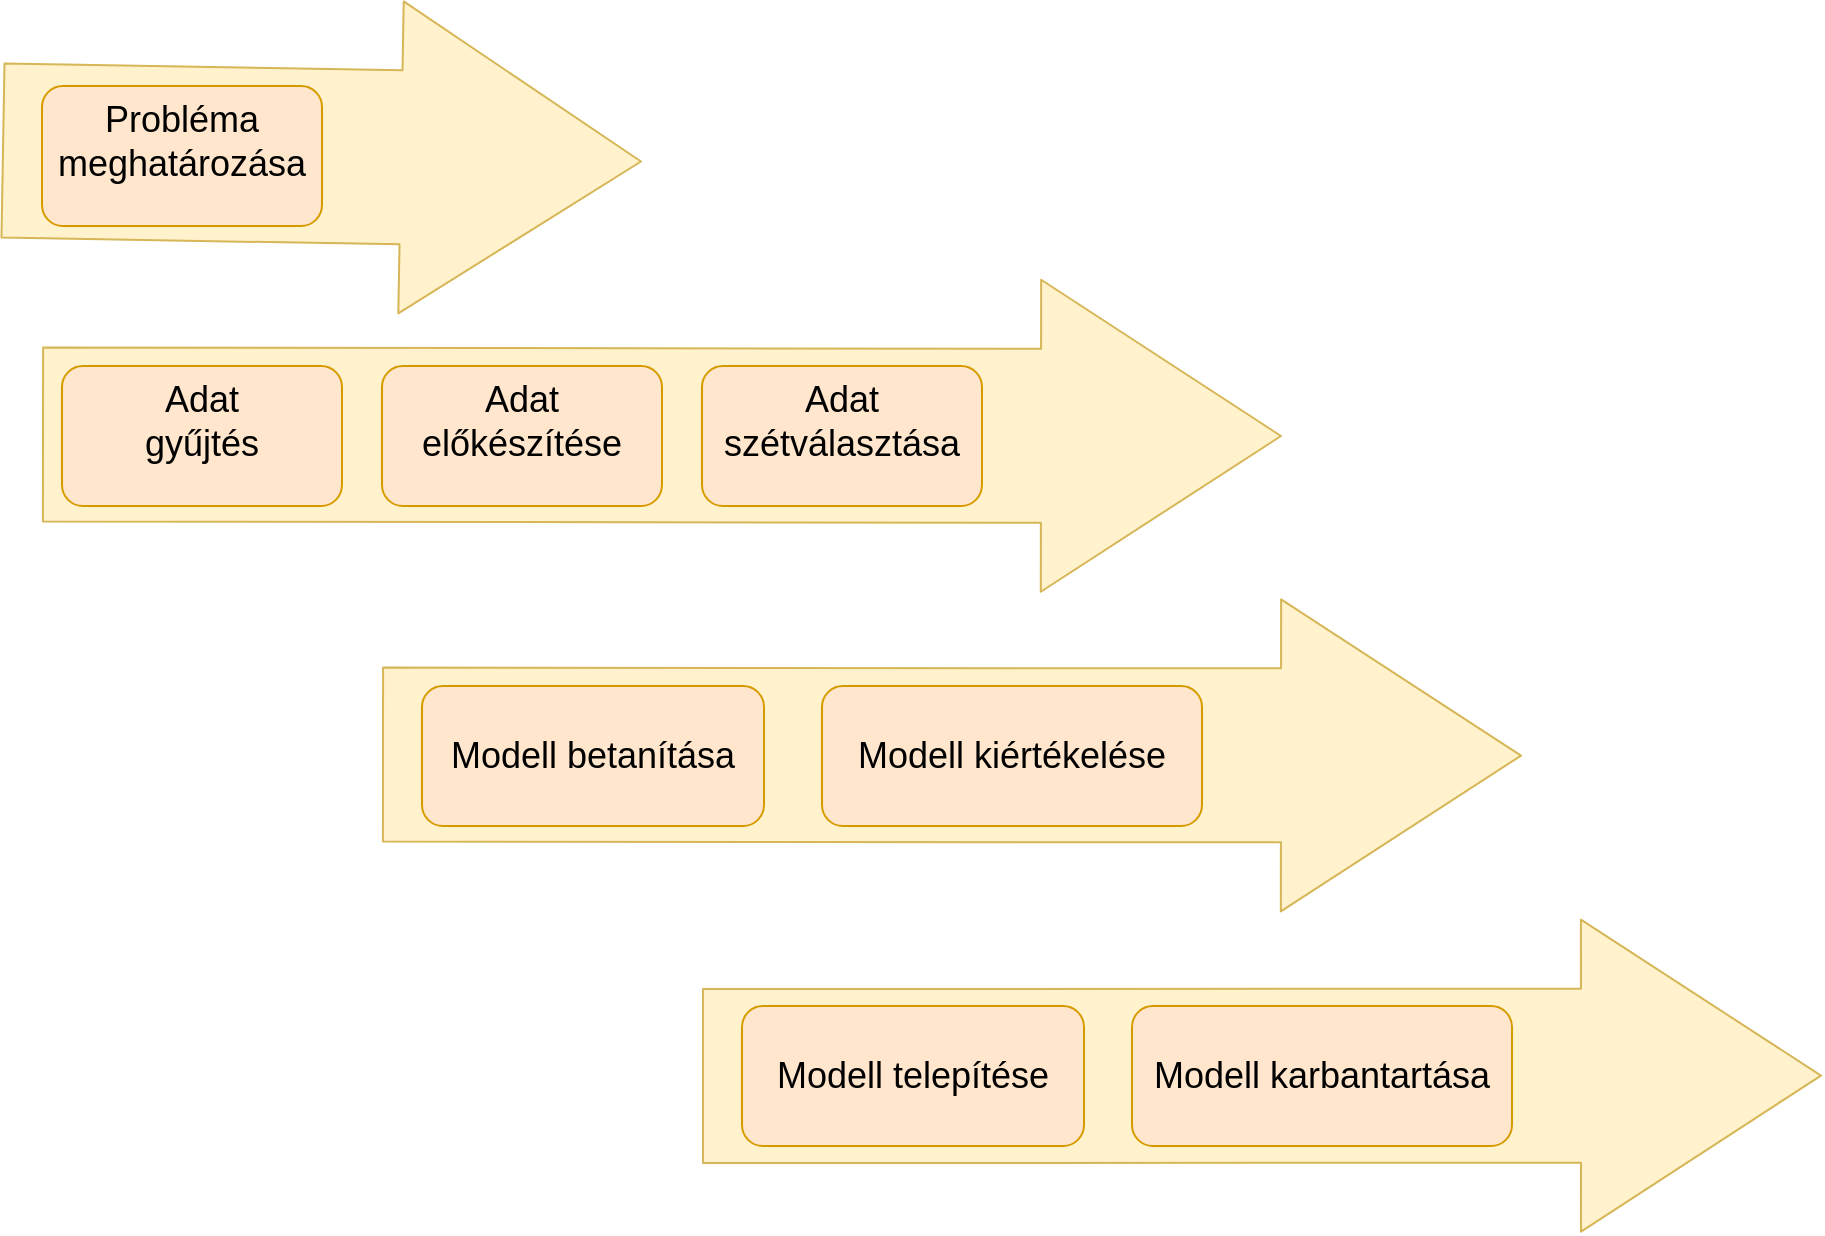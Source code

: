 <mxfile version="13.9.2" type="device"><diagram id="C3qWS09kYTnxx1lXJvI1" name="Page-1"><mxGraphModel dx="2031" dy="1224" grid="1" gridSize="10" guides="1" tooltips="1" connect="1" arrows="1" fold="1" page="1" pageScale="1" pageWidth="1400" pageHeight="850" math="0" shadow="0"><root><mxCell id="0"/><mxCell id="1" parent="0"/><mxCell id="Ccwcq-KsRlw30uR9TLTe-25" value="" style="shape=flexArrow;endArrow=classic;html=1;endWidth=68;endSize=39.67;width=87;fillColor=#fff2cc;strokeColor=#d6b656;" edge="1" parent="1"><mxGeometry width="50" height="50" relative="1" as="geometry"><mxPoint x="390" y="575" as="sourcePoint"/><mxPoint x="950" y="574.79" as="targetPoint"/><Array as="points"/></mxGeometry></mxCell><mxCell id="Ccwcq-KsRlw30uR9TLTe-21" value="" style="shape=flexArrow;endArrow=classic;html=1;endWidth=68;endSize=39.67;width=87;fillColor=#fff2cc;strokeColor=#d6b656;" edge="1" parent="1"><mxGeometry width="50" height="50" relative="1" as="geometry"><mxPoint x="230" y="414.29" as="sourcePoint"/><mxPoint x="800" y="414.79" as="targetPoint"/><Array as="points"/></mxGeometry></mxCell><mxCell id="Ccwcq-KsRlw30uR9TLTe-8" value="" style="shape=flexArrow;endArrow=classic;html=1;endWidth=68;endSize=39.67;width=87;fillColor=#fff2cc;strokeColor=#d6b656;" edge="1" parent="1"><mxGeometry width="50" height="50" relative="1" as="geometry"><mxPoint x="40" y="112.25" as="sourcePoint"/><mxPoint x="360" y="117.75" as="targetPoint"/><Array as="points"/></mxGeometry></mxCell><mxCell id="Ccwcq-KsRlw30uR9TLTe-10" value="&lt;font style=&quot;font-size: 18px&quot;&gt;Probléma&lt;br&gt;meghatározása&lt;/font&gt;" style="rounded=1;whiteSpace=wrap;html=1;verticalAlign=top;fillColor=#ffe6cc;strokeColor=#d79b00;" vertex="1" parent="1"><mxGeometry x="60" y="80" width="140" height="70" as="geometry"/></mxCell><mxCell id="Ccwcq-KsRlw30uR9TLTe-17" value="" style="shape=flexArrow;endArrow=classic;html=1;endWidth=68;endSize=39.67;width=87;fillColor=#fff2cc;strokeColor=#d6b656;" edge="1" parent="1"><mxGeometry width="50" height="50" relative="1" as="geometry"><mxPoint x="60" y="254.29" as="sourcePoint"/><mxPoint x="680" y="255" as="targetPoint"/><Array as="points"/></mxGeometry></mxCell><mxCell id="Ccwcq-KsRlw30uR9TLTe-16" value="&lt;font style=&quot;font-size: 18px&quot;&gt;Adat&lt;br&gt;szétválasztása&lt;/font&gt;" style="rounded=1;whiteSpace=wrap;html=1;verticalAlign=top;fillColor=#ffe6cc;strokeColor=#d79b00;" vertex="1" parent="1"><mxGeometry x="390" y="220" width="140" height="70" as="geometry"/></mxCell><mxCell id="Ccwcq-KsRlw30uR9TLTe-15" value="&lt;font style=&quot;font-size: 18px&quot;&gt;Adat&lt;br&gt;előkészítése&lt;/font&gt;" style="rounded=1;whiteSpace=wrap;html=1;verticalAlign=top;fillColor=#ffe6cc;strokeColor=#d79b00;" vertex="1" parent="1"><mxGeometry x="230" y="220" width="140" height="70" as="geometry"/></mxCell><mxCell id="Ccwcq-KsRlw30uR9TLTe-14" value="&lt;font style=&quot;font-size: 18px&quot;&gt;Adat&lt;br&gt;gyűjtés&lt;br&gt;&lt;/font&gt;" style="rounded=1;whiteSpace=wrap;html=1;verticalAlign=top;fillColor=#ffe6cc;strokeColor=#d79b00;" vertex="1" parent="1"><mxGeometry x="70" y="220" width="140" height="70" as="geometry"/></mxCell><mxCell id="Ccwcq-KsRlw30uR9TLTe-19" value="&lt;span style=&quot;font-size: 18px&quot;&gt;Modell betanítása&lt;/span&gt;" style="rounded=1;whiteSpace=wrap;html=1;verticalAlign=middle;fillColor=#ffe6cc;strokeColor=#d79b00;" vertex="1" parent="1"><mxGeometry x="250" y="380" width="171" height="70" as="geometry"/></mxCell><mxCell id="Ccwcq-KsRlw30uR9TLTe-20" value="&lt;span style=&quot;font-size: 18px&quot;&gt;Modell kiértékelése&lt;/span&gt;" style="rounded=1;whiteSpace=wrap;html=1;verticalAlign=middle;fillColor=#ffe6cc;strokeColor=#d79b00;" vertex="1" parent="1"><mxGeometry x="450" y="380" width="190" height="70" as="geometry"/></mxCell><mxCell id="Ccwcq-KsRlw30uR9TLTe-23" value="&lt;span style=&quot;font-size: 18px&quot;&gt;Modell telepítése&lt;/span&gt;" style="rounded=1;whiteSpace=wrap;html=1;verticalAlign=middle;fillColor=#ffe6cc;strokeColor=#d79b00;" vertex="1" parent="1"><mxGeometry x="410" y="540" width="171" height="70" as="geometry"/></mxCell><mxCell id="Ccwcq-KsRlw30uR9TLTe-24" value="&lt;span style=&quot;font-size: 18px&quot;&gt;Modell karbantartása&lt;/span&gt;" style="rounded=1;whiteSpace=wrap;html=1;verticalAlign=middle;fillColor=#ffe6cc;strokeColor=#d79b00;" vertex="1" parent="1"><mxGeometry x="605" y="540" width="190" height="70" as="geometry"/></mxCell></root></mxGraphModel></diagram></mxfile>
